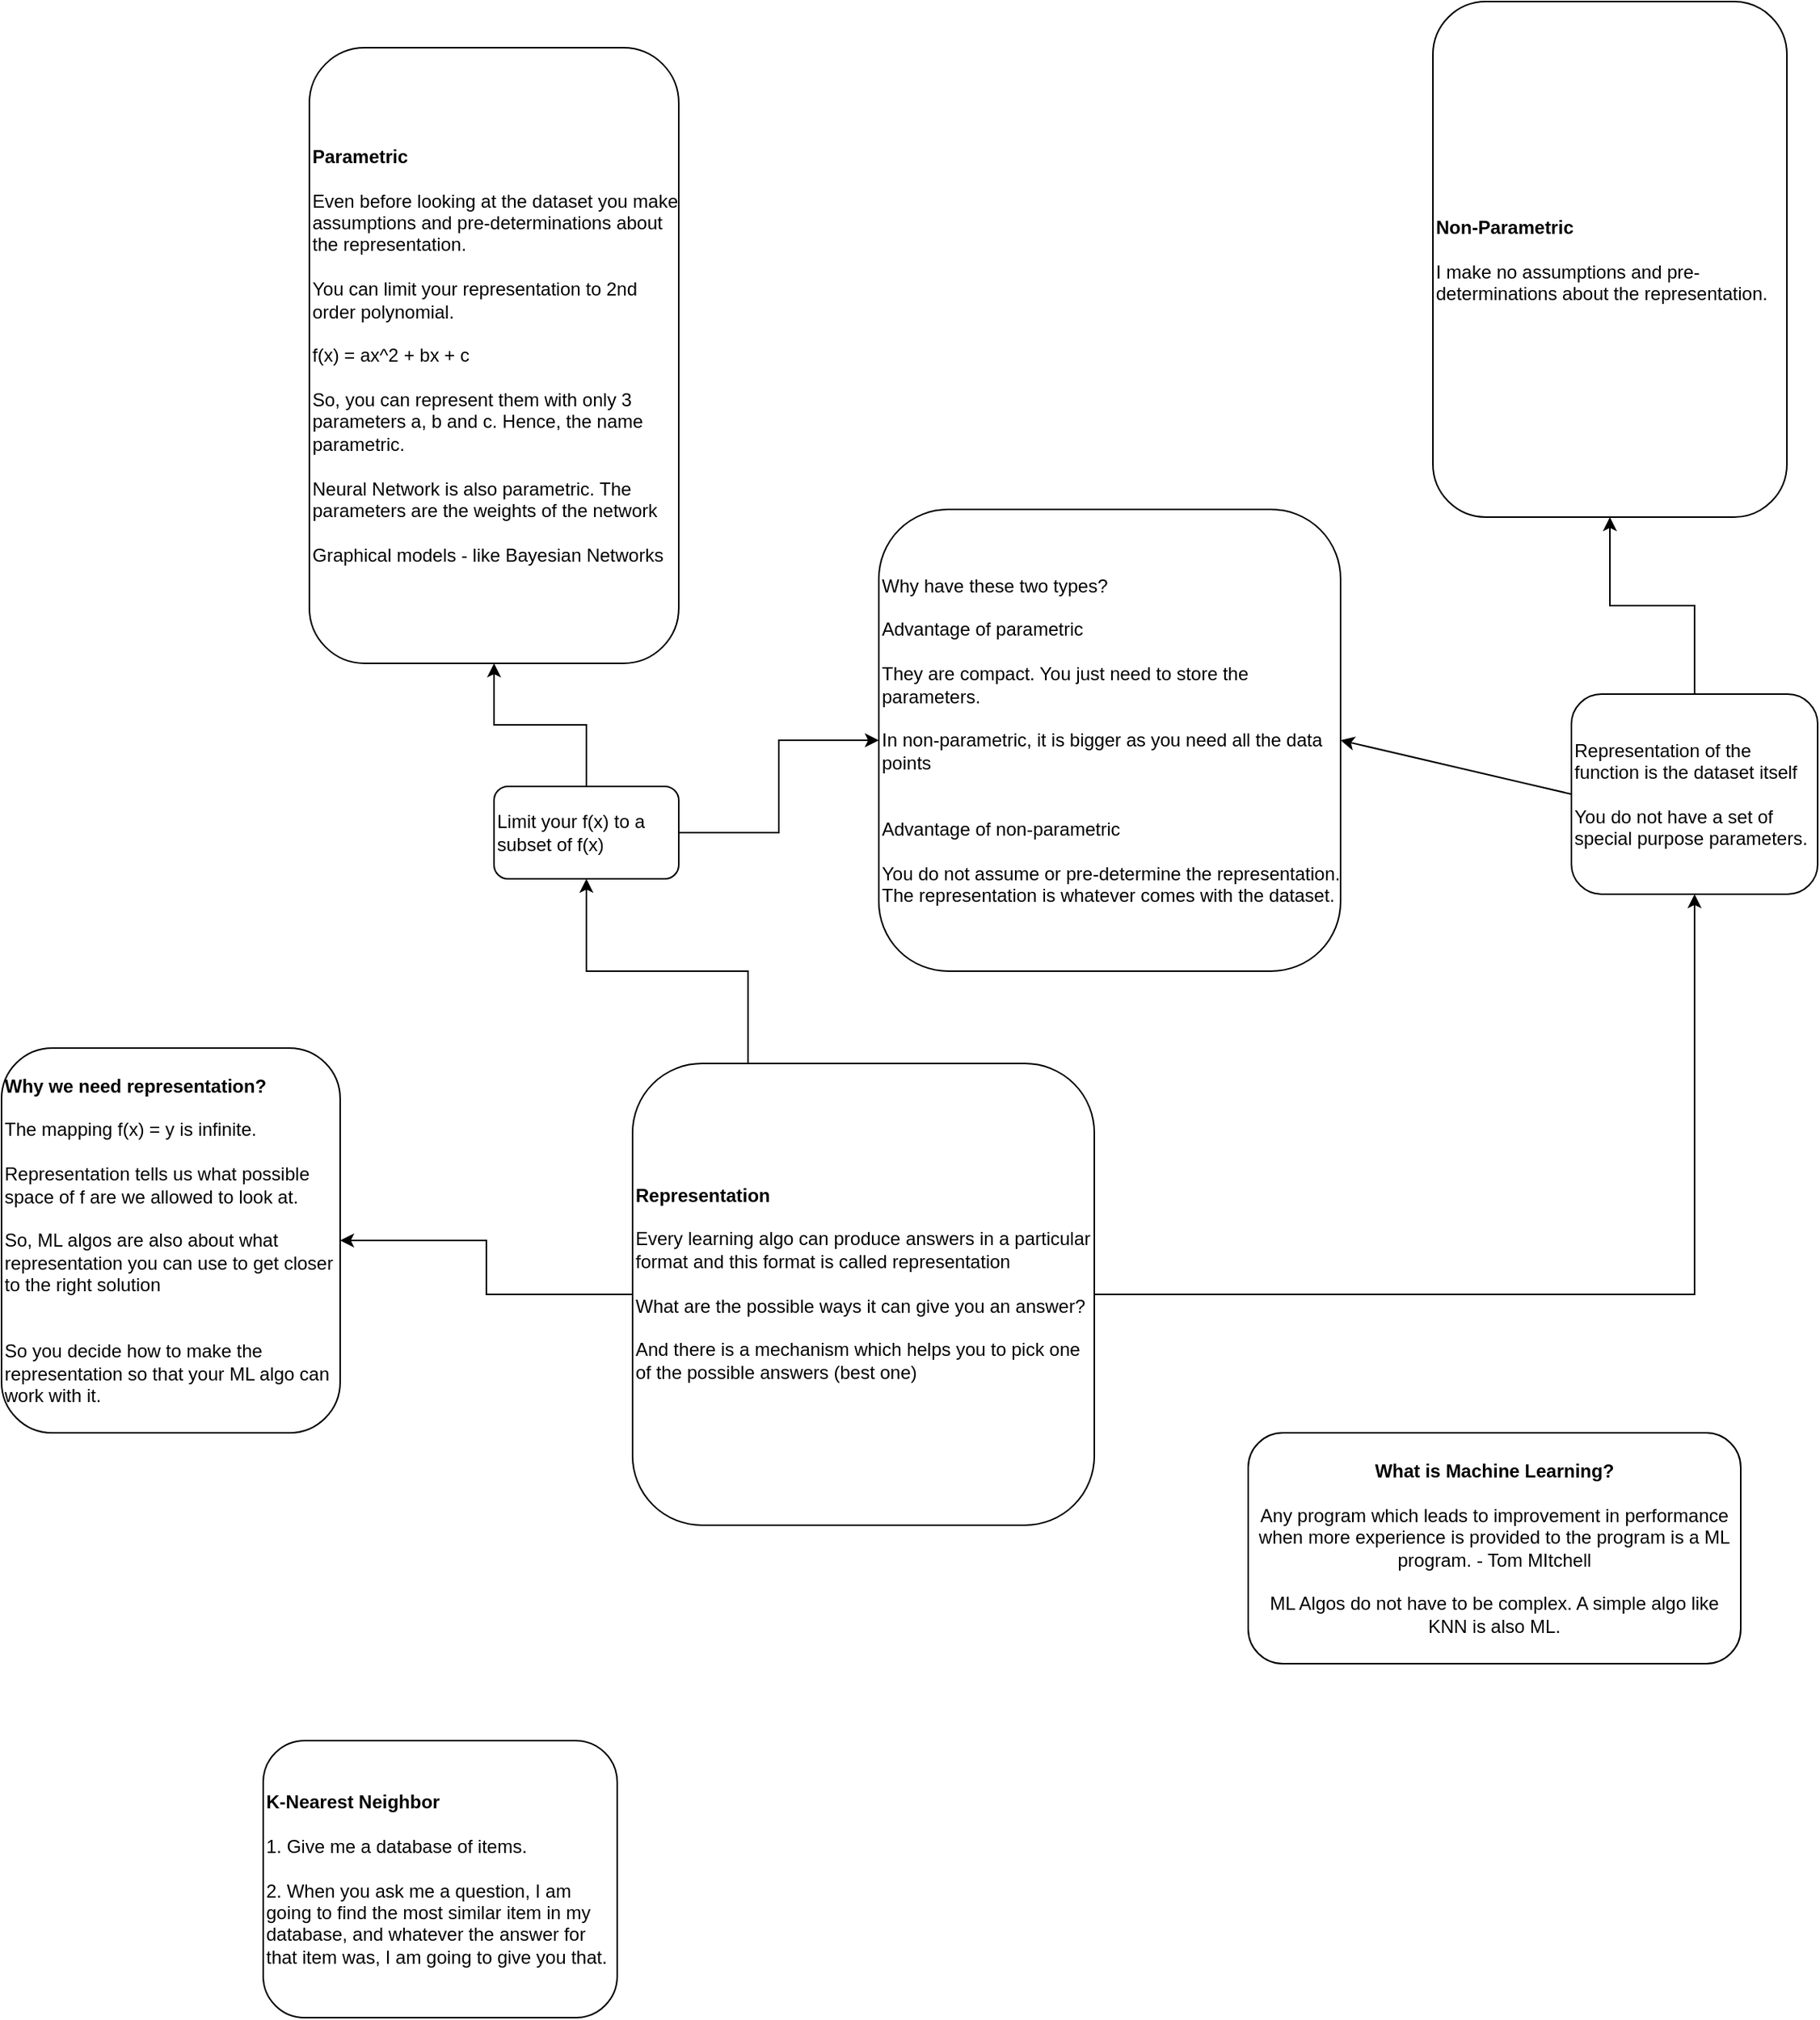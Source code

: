 <mxfile version="20.7.4" type="github">
  <diagram id="yiaCU1Vqxz6n_TdvmyUf" name="Page-1">
    <mxGraphModel dx="2284" dy="1875" grid="1" gridSize="10" guides="1" tooltips="1" connect="1" arrows="1" fold="1" page="1" pageScale="1" pageWidth="850" pageHeight="1100" math="0" shadow="0">
      <root>
        <mxCell id="0" />
        <mxCell id="1" parent="0" />
        <mxCell id="5vYoBrWB2Ws82g73J6qU-2" value="&lt;b&gt;What is Machine Learning?&lt;/b&gt;&lt;br&gt;&lt;br&gt;Any program which leads to improvement in performance when more experience is provided to the program is a ML program. - Tom MItchell&lt;br&gt;&lt;br&gt;ML Algos do not have to be complex. A simple algo like KNN is also ML." style="rounded=1;whiteSpace=wrap;html=1;" vertex="1" parent="1">
          <mxGeometry x="320" y="320" width="320" height="150" as="geometry" />
        </mxCell>
        <mxCell id="5vYoBrWB2Ws82g73J6qU-3" value="&lt;b&gt;K-Nearest Neighbor&lt;/b&gt;&lt;br&gt;&lt;br&gt;1. Give me a database of items.&lt;br&gt;&lt;br&gt;2. When you ask me a question, I am going to find the most similar item in my database, and whatever the answer for that item was, I am going to give you that." style="rounded=1;whiteSpace=wrap;html=1;align=left;" vertex="1" parent="1">
          <mxGeometry x="-320" y="520" width="230" height="180" as="geometry" />
        </mxCell>
        <mxCell id="5vYoBrWB2Ws82g73J6qU-6" value="" style="edgeStyle=orthogonalEdgeStyle;rounded=0;orthogonalLoop=1;jettySize=auto;html=1;" edge="1" parent="1" source="5vYoBrWB2Ws82g73J6qU-4" target="5vYoBrWB2Ws82g73J6qU-5">
          <mxGeometry relative="1" as="geometry" />
        </mxCell>
        <mxCell id="5vYoBrWB2Ws82g73J6qU-10" value="" style="edgeStyle=orthogonalEdgeStyle;rounded=0;orthogonalLoop=1;jettySize=auto;html=1;exitX=0.25;exitY=0;exitDx=0;exitDy=0;" edge="1" parent="1" source="5vYoBrWB2Ws82g73J6qU-4" target="5vYoBrWB2Ws82g73J6qU-9">
          <mxGeometry relative="1" as="geometry" />
        </mxCell>
        <mxCell id="5vYoBrWB2Ws82g73J6qU-14" value="" style="edgeStyle=orthogonalEdgeStyle;rounded=0;orthogonalLoop=1;jettySize=auto;html=1;" edge="1" parent="1" source="5vYoBrWB2Ws82g73J6qU-4" target="5vYoBrWB2Ws82g73J6qU-13">
          <mxGeometry relative="1" as="geometry" />
        </mxCell>
        <mxCell id="5vYoBrWB2Ws82g73J6qU-4" value="&lt;b&gt;Representation&lt;br&gt;&lt;/b&gt;&lt;br&gt;Every learning algo can produce answers in a particular format and this format is called representation&lt;br&gt;&lt;br&gt;What are the possible ways it can give you an answer?&lt;br&gt;&lt;br&gt;And there is a mechanism which helps you to pick one of the possible answers (best one)&lt;br&gt;&lt;br&gt;" style="rounded=1;whiteSpace=wrap;html=1;align=left;" vertex="1" parent="1">
          <mxGeometry x="-80" y="80" width="300" height="300" as="geometry" />
        </mxCell>
        <mxCell id="5vYoBrWB2Ws82g73J6qU-5" value="&lt;b&gt;Why we need representation?&lt;br&gt;&lt;/b&gt;&lt;br&gt;The mapping f(x) = y is infinite.&lt;br&gt;&lt;br style=&quot;border-color: var(--border-color);&quot;&gt;Representation tells us what possible space of f are we allowed to look at.&lt;br&gt;&lt;br&gt;So, ML algos are also about what representation you can use to get closer to the right solution&lt;br&gt;&lt;br&gt;&lt;br&gt;So you decide how to make the representation so that your ML algo can work with it." style="whiteSpace=wrap;html=1;align=left;rounded=1;" vertex="1" parent="1">
          <mxGeometry x="-490" y="70" width="220" height="250" as="geometry" />
        </mxCell>
        <mxCell id="5vYoBrWB2Ws82g73J6qU-12" value="" style="edgeStyle=orthogonalEdgeStyle;rounded=0;orthogonalLoop=1;jettySize=auto;html=1;" edge="1" parent="1" source="5vYoBrWB2Ws82g73J6qU-9" target="5vYoBrWB2Ws82g73J6qU-11">
          <mxGeometry relative="1" as="geometry" />
        </mxCell>
        <mxCell id="5vYoBrWB2Ws82g73J6qU-16" value="" style="edgeStyle=orthogonalEdgeStyle;rounded=0;orthogonalLoop=1;jettySize=auto;html=1;" edge="1" parent="1" source="5vYoBrWB2Ws82g73J6qU-9" target="5vYoBrWB2Ws82g73J6qU-15">
          <mxGeometry relative="1" as="geometry" />
        </mxCell>
        <mxCell id="5vYoBrWB2Ws82g73J6qU-9" value="Limit your f(x) to a subset of f(x)" style="whiteSpace=wrap;html=1;align=left;rounded=1;" vertex="1" parent="1">
          <mxGeometry x="-170" y="-100" width="120" height="60" as="geometry" />
        </mxCell>
        <mxCell id="5vYoBrWB2Ws82g73J6qU-11" value="&lt;b&gt;Parametric&lt;/b&gt;&lt;br&gt;&lt;br&gt;Even before looking at the dataset you make assumptions and pre-determinations about the representation.&amp;nbsp;&lt;br&gt;&lt;br&gt;You can limit your representation to 2nd order polynomial.&lt;br&gt;&lt;br&gt;f(x) = ax^2 + bx + c&lt;br&gt;&lt;br&gt;So, you can represent them with only 3 parameters a, b and c. Hence, the name parametric.&lt;br&gt;&lt;br&gt;Neural Network is also parametric. The parameters are the weights of the network&lt;br&gt;&lt;br&gt;Graphical models - like Bayesian Networks&amp;nbsp;" style="whiteSpace=wrap;html=1;align=left;rounded=1;" vertex="1" parent="1">
          <mxGeometry x="-290" y="-580" width="240" height="400" as="geometry" />
        </mxCell>
        <mxCell id="5vYoBrWB2Ws82g73J6qU-21" value="" style="edgeStyle=orthogonalEdgeStyle;rounded=0;orthogonalLoop=1;jettySize=auto;html=1;" edge="1" parent="1" source="5vYoBrWB2Ws82g73J6qU-13" target="5vYoBrWB2Ws82g73J6qU-20">
          <mxGeometry relative="1" as="geometry" />
        </mxCell>
        <mxCell id="5vYoBrWB2Ws82g73J6qU-13" value="Representation of the function is the dataset itself&lt;br&gt;&lt;br&gt;You do not have a set of special purpose parameters." style="whiteSpace=wrap;html=1;align=left;rounded=1;" vertex="1" parent="1">
          <mxGeometry x="530" y="-160" width="160" height="130" as="geometry" />
        </mxCell>
        <mxCell id="5vYoBrWB2Ws82g73J6qU-15" value="Why have these two types?&lt;br&gt;&lt;br&gt;Advantage of parametric&lt;br&gt;&lt;br&gt;They are compact. You just need to store the parameters.&lt;br&gt;&lt;br&gt;In non-parametric, it is bigger as you need all the data points&lt;br&gt;&lt;br&gt;&lt;br&gt;Advantage of non-parametric&lt;br&gt;&lt;br&gt;You do not assume or pre-determine the representation. The representation is whatever comes with the dataset." style="whiteSpace=wrap;html=1;align=left;rounded=1;" vertex="1" parent="1">
          <mxGeometry x="80" y="-280" width="300" height="300" as="geometry" />
        </mxCell>
        <mxCell id="5vYoBrWB2Ws82g73J6qU-19" value="" style="endArrow=classic;html=1;rounded=0;exitX=0;exitY=0.5;exitDx=0;exitDy=0;entryX=1;entryY=0.5;entryDx=0;entryDy=0;" edge="1" parent="1" source="5vYoBrWB2Ws82g73J6qU-13" target="5vYoBrWB2Ws82g73J6qU-15">
          <mxGeometry width="50" height="50" relative="1" as="geometry">
            <mxPoint x="80" y="-100" as="sourcePoint" />
            <mxPoint x="130" y="-150" as="targetPoint" />
          </mxGeometry>
        </mxCell>
        <mxCell id="5vYoBrWB2Ws82g73J6qU-20" value="&lt;b&gt;Non-Parametric&lt;br&gt;&lt;/b&gt;&lt;br&gt;I make no assumptions and pre-determinations about the representation." style="whiteSpace=wrap;html=1;align=left;rounded=1;" vertex="1" parent="1">
          <mxGeometry x="440" y="-610" width="230" height="335" as="geometry" />
        </mxCell>
      </root>
    </mxGraphModel>
  </diagram>
</mxfile>
